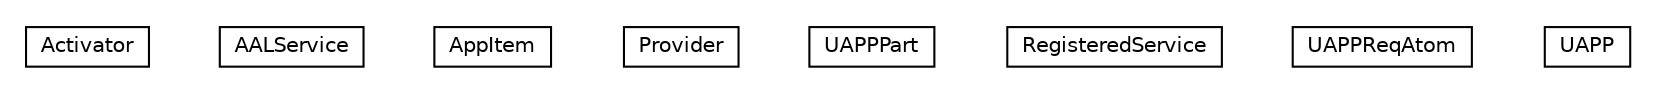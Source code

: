 #!/usr/local/bin/dot
#
# Class diagram 
# Generated by UMLGraph version R5_6-24-gf6e263 (http://www.umlgraph.org/)
#

digraph G {
	edge [fontname="Helvetica",fontsize=10,labelfontname="Helvetica",labelfontsize=10];
	node [fontname="Helvetica",fontsize=10,shape=plaintext];
	nodesep=0.25;
	ranksep=0.5;
	// org.universAAL.ucc.model.Activator
	c1360005 [label=<<table title="org.universAAL.ucc.model.Activator" border="0" cellborder="1" cellspacing="0" cellpadding="2" port="p" href="./Activator.html">
		<tr><td><table border="0" cellspacing="0" cellpadding="1">
<tr><td align="center" balign="center"> Activator </td></tr>
		</table></td></tr>
		</table>>, URL="./Activator.html", fontname="Helvetica", fontcolor="black", fontsize=10.0];
	// org.universAAL.ucc.model.AALService
	c1360006 [label=<<table title="org.universAAL.ucc.model.AALService" border="0" cellborder="1" cellspacing="0" cellpadding="2" port="p" href="./AALService.html">
		<tr><td><table border="0" cellspacing="0" cellpadding="1">
<tr><td align="center" balign="center"> AALService </td></tr>
		</table></td></tr>
		</table>>, URL="./AALService.html", fontname="Helvetica", fontcolor="black", fontsize=10.0];
	// org.universAAL.ucc.model.AppItem
	c1360007 [label=<<table title="org.universAAL.ucc.model.AppItem" border="0" cellborder="1" cellspacing="0" cellpadding="2" port="p" href="./AppItem.html">
		<tr><td><table border="0" cellspacing="0" cellpadding="1">
<tr><td align="center" balign="center"> AppItem </td></tr>
		</table></td></tr>
		</table>>, URL="./AppItem.html", fontname="Helvetica", fontcolor="black", fontsize=10.0];
	// org.universAAL.ucc.model.Provider
	c1360008 [label=<<table title="org.universAAL.ucc.model.Provider" border="0" cellborder="1" cellspacing="0" cellpadding="2" port="p" href="./Provider.html">
		<tr><td><table border="0" cellspacing="0" cellpadding="1">
<tr><td align="center" balign="center"> Provider </td></tr>
		</table></td></tr>
		</table>>, URL="./Provider.html", fontname="Helvetica", fontcolor="black", fontsize=10.0];
	// org.universAAL.ucc.model.UAPPPart
	c1360009 [label=<<table title="org.universAAL.ucc.model.UAPPPart" border="0" cellborder="1" cellspacing="0" cellpadding="2" port="p" href="./UAPPPart.html">
		<tr><td><table border="0" cellspacing="0" cellpadding="1">
<tr><td align="center" balign="center"> UAPPPart </td></tr>
		</table></td></tr>
		</table>>, URL="./UAPPPart.html", fontname="Helvetica", fontcolor="black", fontsize=10.0];
	// org.universAAL.ucc.model.RegisteredService
	c1360010 [label=<<table title="org.universAAL.ucc.model.RegisteredService" border="0" cellborder="1" cellspacing="0" cellpadding="2" port="p" href="./RegisteredService.html">
		<tr><td><table border="0" cellspacing="0" cellpadding="1">
<tr><td align="center" balign="center"> RegisteredService </td></tr>
		</table></td></tr>
		</table>>, URL="./RegisteredService.html", fontname="Helvetica", fontcolor="black", fontsize=10.0];
	// org.universAAL.ucc.model.UAPPReqAtom
	c1360011 [label=<<table title="org.universAAL.ucc.model.UAPPReqAtom" border="0" cellborder="1" cellspacing="0" cellpadding="2" port="p" href="./UAPPReqAtom.html">
		<tr><td><table border="0" cellspacing="0" cellpadding="1">
<tr><td align="center" balign="center"> UAPPReqAtom </td></tr>
		</table></td></tr>
		</table>>, URL="./UAPPReqAtom.html", fontname="Helvetica", fontcolor="black", fontsize=10.0];
	// org.universAAL.ucc.model.UAPP
	c1360012 [label=<<table title="org.universAAL.ucc.model.UAPP" border="0" cellborder="1" cellspacing="0" cellpadding="2" port="p" href="./UAPP.html">
		<tr><td><table border="0" cellspacing="0" cellpadding="1">
<tr><td align="center" balign="center"> UAPP </td></tr>
		</table></td></tr>
		</table>>, URL="./UAPP.html", fontname="Helvetica", fontcolor="black", fontsize=10.0];
}

